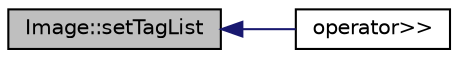 digraph "Image::setTagList"
{
 // INTERACTIVE_SVG=YES
  edge [fontname="Helvetica",fontsize="10",labelfontname="Helvetica",labelfontsize="10"];
  node [fontname="Helvetica",fontsize="10",shape=record];
  rankdir="LR";
  Node35 [label="Image::setTagList",height=0.2,width=0.4,color="black", fillcolor="grey75", style="filled", fontcolor="black"];
  Node35 -> Node36 [dir="back",color="midnightblue",fontsize="10",style="solid",fontname="Helvetica"];
  Node36 [label="operator\>\>",height=0.2,width=0.4,color="black", fillcolor="white", style="filled",URL="$_image_8cpp.html#ab5811a3704784bbb57375abbbacfe4fd"];
}
